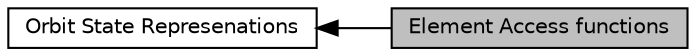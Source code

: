 digraph "Element Access functions"
{
  edge [fontname="Helvetica",fontsize="10",labelfontname="Helvetica",labelfontsize="10"];
  node [fontname="Helvetica",fontsize="10",shape=box];
  rankdir=LR;
  Node2 [label="Orbit State Represenations",height=0.2,width=0.4,color="black", fillcolor="white", style="filled",URL="$group__OrbitStateRepresentation.html",tooltip="The orbit state representations are the various ways of storing a trajectory of an object in 3-dimens..."];
  Node1 [label="Element Access functions",height=0.2,width=0.4,color="black", fillcolor="grey75", style="filled", fontcolor="black",tooltip="Functions to access the specific elements of the Keplerian Orbital Elements."];
  Node2->Node1 [shape=plaintext, dir="back", style="solid"];
}
